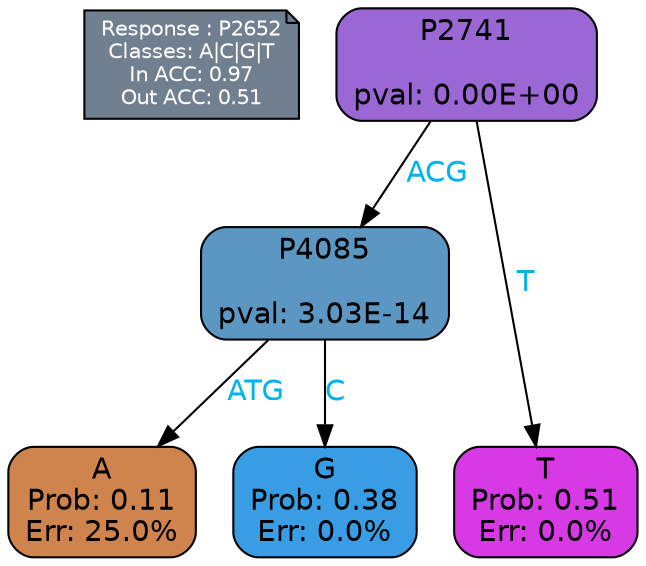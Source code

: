 digraph Tree {
node [shape=box, style="filled, rounded", color="black", fontname=helvetica] ;
graph [ranksep=equally, splines=polylines, bgcolor=transparent, dpi=600] ;
edge [fontname=helvetica] ;
LEGEND [label="Response : P2652
Classes: A|C|G|T
In ACC: 0.97
Out ACC: 0.51
",shape=note,align=left,style=filled,fillcolor="slategray",fontcolor="white",fontsize=10];1 [label="P2741

pval: 0.00E+00", fillcolor="#9a67d4"] ;
2 [label="P4085

pval: 3.03E-14", fillcolor="#5b97c2"] ;
3 [label="A
Prob: 0.11
Err: 25.0%", fillcolor="#cf844e"] ;
4 [label="G
Prob: 0.38
Err: 0.0%", fillcolor="#399de5"] ;
5 [label="T
Prob: 0.51
Err: 0.0%", fillcolor="#d739e5"] ;
1 -> 2 [label="ACG",fontcolor=deepskyblue2] ;
1 -> 5 [label="T",fontcolor=deepskyblue2] ;
2 -> 3 [label="ATG",fontcolor=deepskyblue2] ;
2 -> 4 [label="C",fontcolor=deepskyblue2] ;
{rank = same; 3;4;5;}{rank = same; LEGEND;1;}}